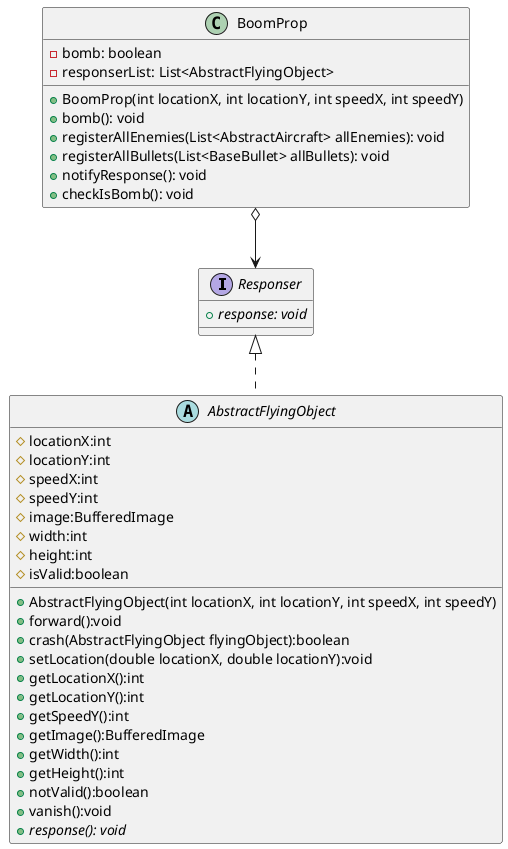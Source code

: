 @startuml
'https://plantuml.com/class-diagram

interface Responser{
    + {abstract} response: void
}

class BoomProp {
    - bomb: boolean
    - responserList: List<AbstractFlyingObject>
    + BoomProp(int locationX, int locationY, int speedX, int speedY)
    + bomb(): void
    + registerAllEnemies(List<AbstractAircraft> allEnemies): void
    + registerAllBullets(List<BaseBullet> allBullets): void
    + notifyResponse(): void
    + checkIsBomb(): void
}

abstract class AbstractFlyingObject
{
    # locationX:int
    # locationY:int
    # speedX:int
    # speedY:int
    # image:BufferedImage
    # width:int
    # height:int
    # isValid:boolean

    + AbstractFlyingObject(int locationX, int locationY, int speedX, int speedY)
    + forward():void
    + crash(AbstractFlyingObject flyingObject):boolean
    + setLocation(double locationX, double locationY):void
    + getLocationX():int
    + getLocationY():int
    + getSpeedY():int
    + getImage():BufferedImage
    + getWidth():int
    + getHeight():int
    + notValid():boolean
    + vanish():void
    + {abstract} response(): void
}

Responser <|.. AbstractFlyingObject

BoomProp o--> Responser

@enduml
